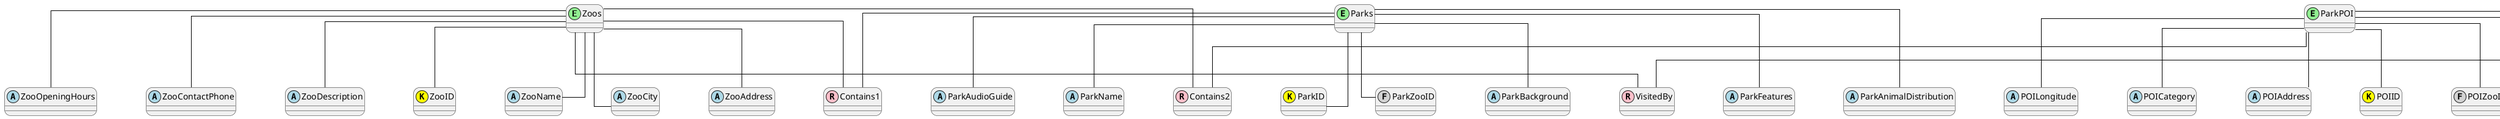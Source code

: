 @startuml 动物园管理系统Chen风格E-R图

' 设置样式
skinparam backgroundColor white
skinparam nodesep 80
skinparam ranksep 90
skinparam roundcorner 20
skinparam defaultFontSize 14
skinparam defaultFontName Arial
skinparam arrowColor black
skinparam entityBorderColor black
skinparam linetype ortho

' 自定义形状
!define ENTITY(name) class name << (E,LightGreen) >> 
!define ATTRIBUTE(name) class name << (A,LightBlue) >>
!define RELATIONSHIP(name) class name << (R,Pink) >>
!define PK_ATTRIBUTE(name) class name << (K,Yellow) >>
!define FK_ATTRIBUTE(name) class name << (F,LightGrey) >>

' 实体
ENTITY(Zoos) {
}

ENTITY(Parks) {
}

ENTITY(Users) {
}

ENTITY(ParkPOI) {
}

' 部分属性 (演示用，实际图表需要包含全部属性)
' 动物园属性
PK_ATTRIBUTE(ZooID)
ATTRIBUTE(ZooName)
ATTRIBUTE(ZooCity)
ATTRIBUTE(ZooAddress)
ATTRIBUTE(ZooOpeningHours)
ATTRIBUTE(ZooContactPhone)
ATTRIBUTE(ZooDescription)

' 园区属性
PK_ATTRIBUTE(ParkID)
FK_ATTRIBUTE(ParkZooID)
ATTRIBUTE(ParkName)
ATTRIBUTE(ParkBackground)
ATTRIBUTE(ParkFeatures)
ATTRIBUTE(ParkAnimalDistribution)
ATTRIBUTE(ParkAudioGuide)

' 用户属性
PK_ATTRIBUTE(UserID)
ATTRIBUTE(UserName)
ATTRIBUTE(UserRealName)
ATTRIBUTE(UserPhone)
ATTRIBUTE(UserOpenid)
ATTRIBUTE(UserSessionKey)
ATTRIBUTE(UserPreference)
ATTRIBUTE(UserGender)
ATTRIBUTE(UserIDNumber)
FK_ATTRIBUTE(UserCurrentZooID)

' POI属性
PK_ATTRIBUTE(POIID)
FK_ATTRIBUTE(POIZooID)
ATTRIBUTE(POIName)
ATTRIBUTE(POILatitude)
ATTRIBUTE(POILongitude)
ATTRIBUTE(POICategory)
ATTRIBUTE(POIAddress)

' 关系
RELATIONSHIP(Contains1) {
}

RELATIONSHIP(Contains2) {
}

RELATIONSHIP(VisitedBy) {
}

' 连接实体和主键
Zoos -- ZooID
Parks -- ParkID
Users -- UserID
ParkPOI -- POIID

' 连接实体和属性
Zoos -- ZooName
Zoos -- ZooCity
Zoos -- ZooAddress
Zoos -- ZooOpeningHours
Zoos -- ZooContactPhone
Zoos -- ZooDescription

Parks -- ParkZooID
Parks -- ParkName
Parks -- ParkBackground
Parks -- ParkFeatures
Parks -- ParkAnimalDistribution
Parks -- ParkAudioGuide

Users -- UserName
Users -- UserRealName
Users -- UserPhone
Users -- UserOpenid
Users -- UserSessionKey
Users -- UserPreference
Users -- UserGender
Users -- UserIDNumber
Users -- UserCurrentZooID

ParkPOI -- POIZooID
ParkPOI -- POIName
ParkPOI -- POILatitude
ParkPOI -- POILongitude
ParkPOI -- POICategory
ParkPOI -- POIAddress

' 连接实体和关系
Zoos -- Contains1
Parks -- Contains1
Zoos -- Contains2
ParkPOI -- Contains2
Zoos -- VisitedBy
Users -- VisitedBy

@enduml 